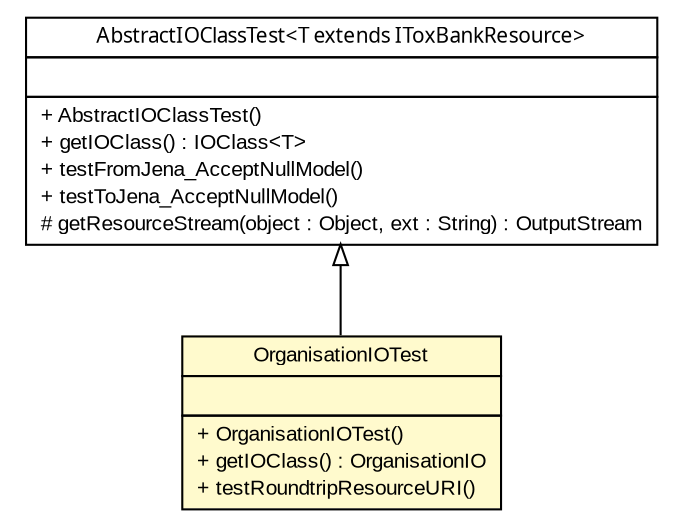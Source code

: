 #!/usr/local/bin/dot
#
# Class diagram 
# Generated by UmlGraph version 4.6 (http://www.spinellis.gr/sw/umlgraph)
#

digraph G {
	edge [fontname="arial",fontsize=10,labelfontname="arial",labelfontsize=10];
	node [fontname="arial",fontsize=10,shape=plaintext];
	// net.toxbank.client.io.rdf.OrganisationIOTest
	c189 [label=<<table border="0" cellborder="1" cellspacing="0" cellpadding="2" port="p" bgcolor="lemonChiffon" href="./OrganisationIOTest.html">
		<tr><td><table border="0" cellspacing="0" cellpadding="1">
			<tr><td> OrganisationIOTest </td></tr>
		</table></td></tr>
		<tr><td><table border="0" cellspacing="0" cellpadding="1">
			<tr><td align="left">  </td></tr>
		</table></td></tr>
		<tr><td><table border="0" cellspacing="0" cellpadding="1">
			<tr><td align="left"> + OrganisationIOTest() </td></tr>
			<tr><td align="left"> + getIOClass() : OrganisationIO </td></tr>
			<tr><td align="left"> + testRoundtripResourceURI() </td></tr>
		</table></td></tr>
		</table>>, fontname="arial", fontcolor="black", fontsize=10.0];
	// net.toxbank.client.io.rdf.AbstractIOClassTest<T extends net.toxbank.client.resource.IToxBankResource>
	c194 [label=<<table border="0" cellborder="1" cellspacing="0" cellpadding="2" port="p" href="./AbstractIOClassTest.html">
		<tr><td><table border="0" cellspacing="0" cellpadding="1">
			<tr><td><font face="ariali"> AbstractIOClassTest&lt;T extends IToxBankResource&gt; </font></td></tr>
		</table></td></tr>
		<tr><td><table border="0" cellspacing="0" cellpadding="1">
			<tr><td align="left">  </td></tr>
		</table></td></tr>
		<tr><td><table border="0" cellspacing="0" cellpadding="1">
			<tr><td align="left"> + AbstractIOClassTest() </td></tr>
			<tr><td align="left"> + getIOClass() : IOClass&lt;T&gt; </td></tr>
			<tr><td align="left"> + testFromJena_AcceptNullModel() </td></tr>
			<tr><td align="left"> + testToJena_AcceptNullModel() </td></tr>
			<tr><td align="left"> # getResourceStream(object : Object, ext : String) : OutputStream </td></tr>
		</table></td></tr>
		</table>>, fontname="arial", fontcolor="black", fontsize=10.0];
	//net.toxbank.client.io.rdf.OrganisationIOTest extends net.toxbank.client.io.rdf.AbstractIOClassTest<net.toxbank.client.resource.Organisation>
	c194:p -> c189:p [dir=back,arrowtail=empty];
}

